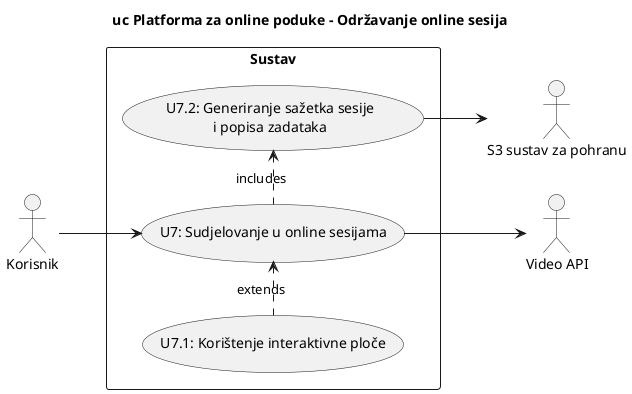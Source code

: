 @startuml dijagram25

title uc Platforma za online poduke - Održavanje online sesija

left to right direction

:Korisnik: as korisnik

together{
    :Video API: as video
    :S3 sustav za pohranu: as s3
}

rectangle Sustav{
    usecase "U7: Sudjelovanje u online sesijama" as u7
    korisnik --> u7
    u7 --> video

    usecase "U7.1: Korištenje interaktivne ploče" as u71
    u71 .right.> u7 : extends

    usecase "U7.2: Generiranje sažetka sesije\ni popisa zadataka" as u72
    u7 .right.> u72 : includes
    u72 --> s3
    


}

@enduml